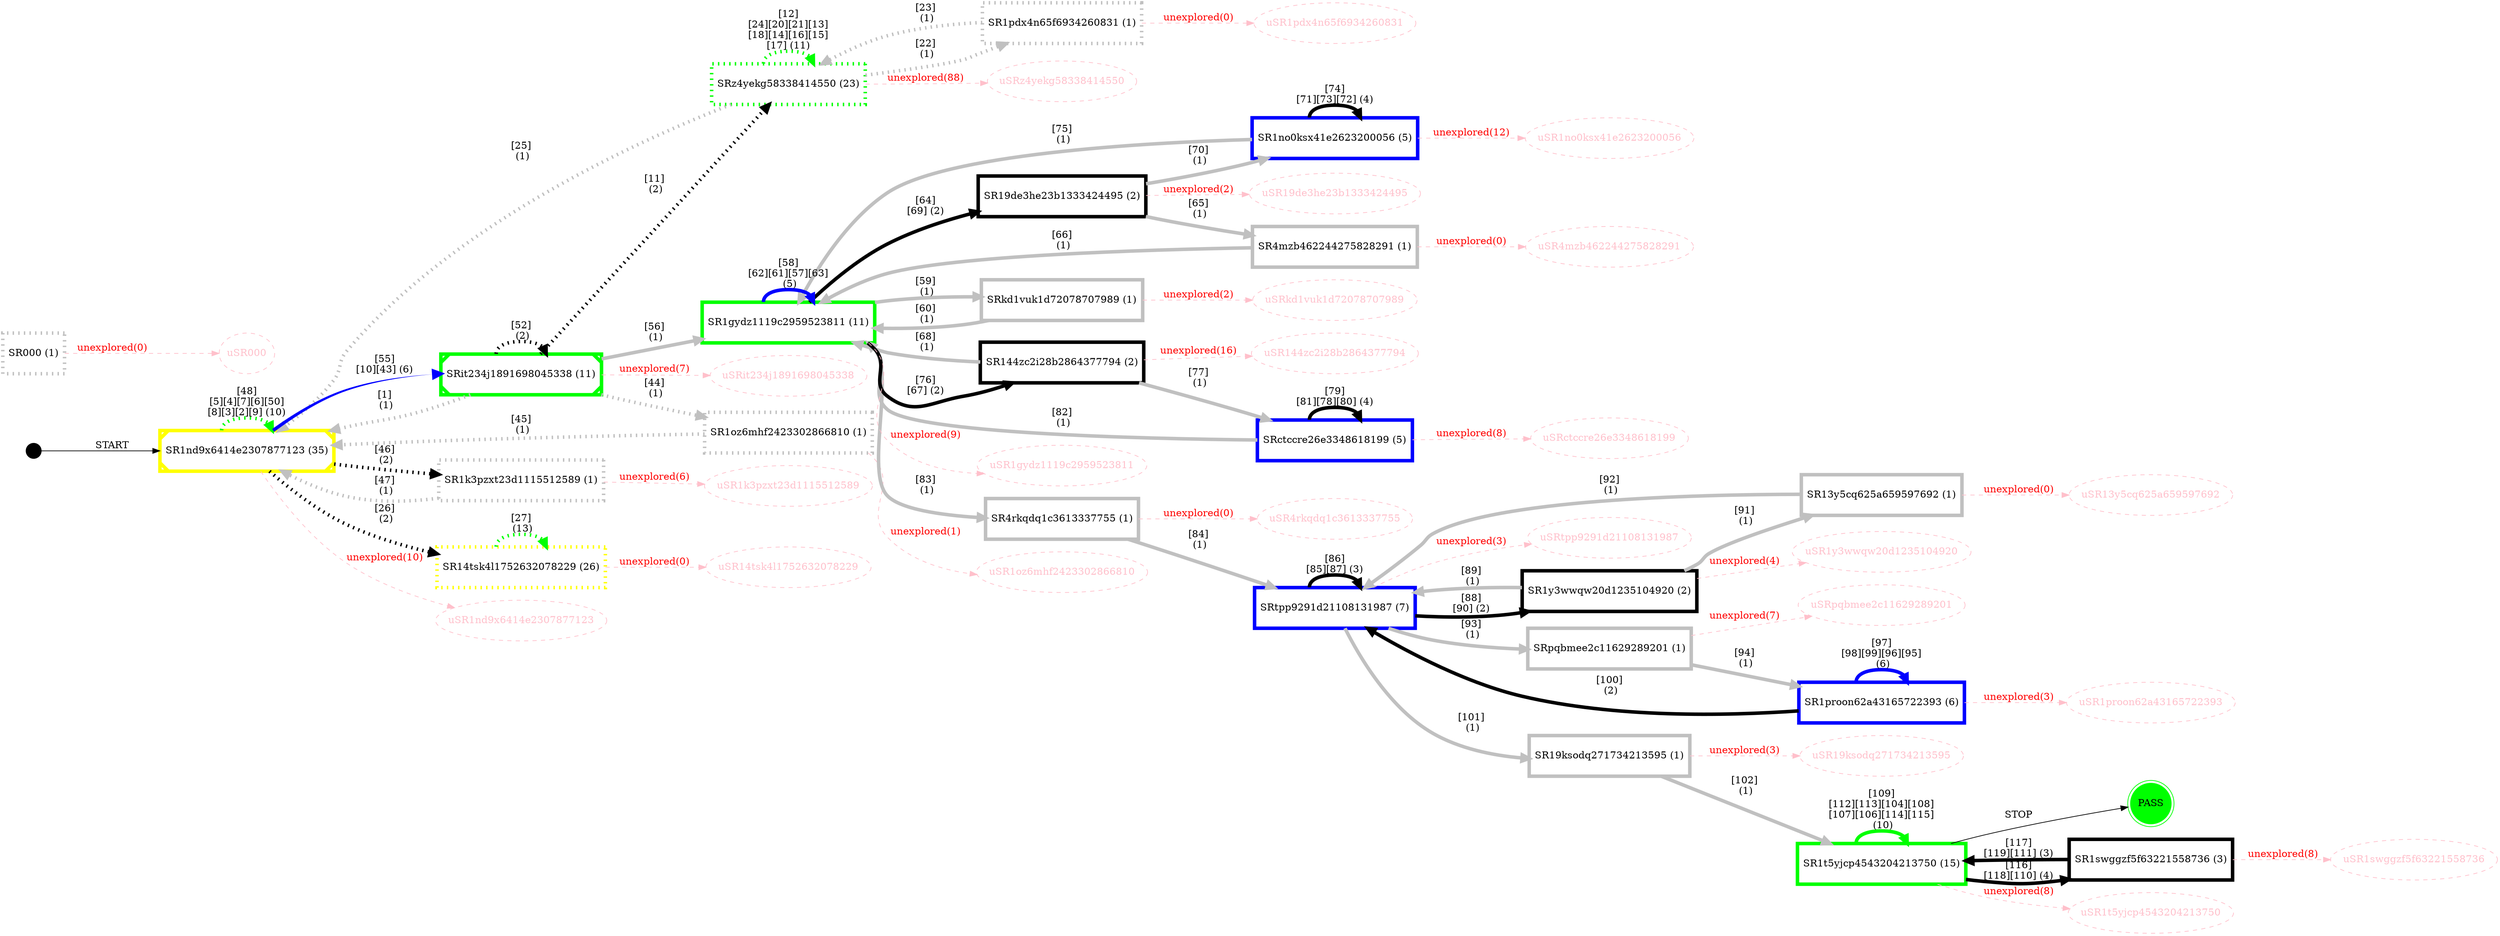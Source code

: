 digraph TESTAR {
rankdir=LR;
ENTRY [shape=point, height=0.3, style=solid, color=black];
node [fixedsize=false, shape=rect, style=solid, color=black, fontcolor=black, height=0.8];
SRctccre26e3348618199 [label="SRctccre26e3348618199 (5)", style=solid, color=blue, penwidth=5];
SR4rkqdq1c3613337755 [label="SR4rkqdq1c3613337755 (1)", style=solid, color=grey, penwidth=5];
SRpqbmee2c11629289201 [label="SRpqbmee2c11629289201 (1)", style=solid, color=grey, penwidth=5];
SR1proon62a43165722393 [label="SR1proon62a43165722393 (6)", style=solid, color=blue, penwidth=5];
SRtpp9291d21108131987 [label="SRtpp9291d21108131987 (7)", style=solid, color=blue, penwidth=5];
SRz4yekg58338414550 [label="SRz4yekg58338414550 (23)", style=dotted, color=green, penwidth=5];
SR1oz6mhf2423302866810 [label="SR1oz6mhf2423302866810 (1)", style=dotted, color=grey, penwidth=5];
SR000 [label="SR000 (1)", style=dotted, color=grey, penwidth=5];
SR1k3pzxt23d1115512589 [label="SR1k3pzxt23d1115512589 (1)", style=dotted, color=grey, penwidth=5];
SR14tsk4l1752632078229 [label="SR14tsk4l1752632078229 (26)", style=dotted, color=yellow, penwidth=5];
SR19ksodq271734213595 [label="SR19ksodq271734213595 (1)", style=solid, color=grey, penwidth=5];
SR19de3he23b1333424495 [label="SR19de3he23b1333424495 (2)", style=solid, color=black, penwidth=5];
SR1swggzf5f63221558736 [label="SR1swggzf5f63221558736 (3)", style=solid, color=black, penwidth=5];
SR1no0ksx41e2623200056 [label="SR1no0ksx41e2623200056 (5)", style=solid, color=blue, penwidth=5];
SR144zc2i28b2864377794 [label="SR144zc2i28b2864377794 (2)", style=solid, color=black, penwidth=5];
SR1nd9x6414e2307877123 [label="SR1nd9x6414e2307877123 (35)", style=diagonals, color=yellow, penwidth=5];
SR1pdx4n65f6934260831 [label="SR1pdx4n65f6934260831 (1)", style=dotted, color=grey, penwidth=5];
SR1y3wwqw20d1235104920 [label="SR1y3wwqw20d1235104920 (2)", style=solid, color=black, penwidth=5];
SRkd1vuk1d72078707989 [label="SRkd1vuk1d72078707989 (1)", style=solid, color=grey, penwidth=5];
SR1gydz1119c2959523811 [label="SR1gydz1119c2959523811 (11)", style=solid, color=green, penwidth=5];
SRit234j1891698045338 [label="SRit234j1891698045338 (11)", style=diagonals, color=green, penwidth=5];
SR13y5cq625a659597692 [label="SR13y5cq625a659597692 (1)", style=solid, color=grey, penwidth=5];
SR1t5yjcp4543204213750 [label="SR1t5yjcp4543204213750 (15)", style=solid, color=green, penwidth=5];
SR4mzb462244275828291 [label="SR4mzb462244275828291 (1)", style=solid, color=grey, penwidth=5];
PASS [fixedsize=false, shape=doublecircle, style=filled, color=green, fontcolor=black, height=0.8];
node [fixedsize=false, shape=ellipse, style=dashed, color=pink, fontcolor=pink, height=0.8];
SRctccre26e3348618199 -> uSRctccre26e3348618199 [color=pink, fontcolor=red, label="unexplored(8)", style=dashed];
SR4rkqdq1c3613337755 -> uSR4rkqdq1c3613337755 [color=pink, fontcolor=red, label="unexplored(0)", style=dashed];
SRpqbmee2c11629289201 -> uSRpqbmee2c11629289201 [color=pink, fontcolor=red, label="unexplored(7)", style=dashed];
SR1proon62a43165722393 -> uSR1proon62a43165722393 [color=pink, fontcolor=red, label="unexplored(3)", style=dashed];
SRtpp9291d21108131987 -> uSRtpp9291d21108131987 [color=pink, fontcolor=red, label="unexplored(3)", style=dashed];
SRz4yekg58338414550 -> uSRz4yekg58338414550 [color=pink, fontcolor=red, label="unexplored(88)", style=dashed];
SR1oz6mhf2423302866810 -> uSR1oz6mhf2423302866810 [color=pink, fontcolor=red, label="unexplored(1)", style=dashed];
SR000 -> uSR000 [color=pink, fontcolor=red, label="unexplored(0)", style=dashed];
SR1k3pzxt23d1115512589 -> uSR1k3pzxt23d1115512589 [color=pink, fontcolor=red, label="unexplored(6)", style=dashed];
SR14tsk4l1752632078229 -> uSR14tsk4l1752632078229 [color=pink, fontcolor=red, label="unexplored(0)", style=dashed];
SR19ksodq271734213595 -> uSR19ksodq271734213595 [color=pink, fontcolor=red, label="unexplored(3)", style=dashed];
SR19de3he23b1333424495 -> uSR19de3he23b1333424495 [color=pink, fontcolor=red, label="unexplored(2)", style=dashed];
SR1swggzf5f63221558736 -> uSR1swggzf5f63221558736 [color=pink, fontcolor=red, label="unexplored(8)", style=dashed];
SR1no0ksx41e2623200056 -> uSR1no0ksx41e2623200056 [color=pink, fontcolor=red, label="unexplored(12)", style=dashed];
SR144zc2i28b2864377794 -> uSR144zc2i28b2864377794 [color=pink, fontcolor=red, label="unexplored(16)", style=dashed];
SR1nd9x6414e2307877123 -> uSR1nd9x6414e2307877123 [color=pink, fontcolor=red, label="unexplored(10)", style=dashed];
SR1pdx4n65f6934260831 -> uSR1pdx4n65f6934260831 [color=pink, fontcolor=red, label="unexplored(0)", style=dashed];
SR1y3wwqw20d1235104920 -> uSR1y3wwqw20d1235104920 [color=pink, fontcolor=red, label="unexplored(4)", style=dashed];
SRkd1vuk1d72078707989 -> uSRkd1vuk1d72078707989 [color=pink, fontcolor=red, label="unexplored(2)", style=dashed];
SR1gydz1119c2959523811 -> uSR1gydz1119c2959523811 [color=pink, fontcolor=red, label="unexplored(9)", style=dashed];
SRit234j1891698045338 -> uSRit234j1891698045338 [color=pink, fontcolor=red, label="unexplored(7)", style=dashed];
SR13y5cq625a659597692 -> uSR13y5cq625a659597692 [color=pink, fontcolor=red, label="unexplored(0)", style=dashed];
SR1t5yjcp4543204213750 -> uSR1t5yjcp4543204213750 [color=pink, fontcolor=red, label="unexplored(8)", style=dashed];
SR4mzb462244275828291 -> uSR4mzb462244275828291 [color=pink, fontcolor=red, label="unexplored(0)", style=dashed];
node [fixedsize=false, shape=rect, style=solid, color=black, fontcolor=black, height=0.8];
SRctccre26e3348618199 -> SRctccre26e3348618199 [color=black, label="[79]
[81][78][80] (4)", style=solid, penwidth=5];
SR144zc2i28b2864377794 -> SRctccre26e3348618199 [color=grey, label="[77]
 (1)", style=solid, penwidth=5];
SR1gydz1119c2959523811 -> SR4rkqdq1c3613337755 [color=grey, label="[83]
 (1)", style=solid, penwidth=5];
SRtpp9291d21108131987 -> SRpqbmee2c11629289201 [color=grey, label="[93]
 (1)", style=solid, penwidth=5];
SRpqbmee2c11629289201 -> SR1proon62a43165722393 [color=grey, label="[94]
 (1)", style=solid, penwidth=5];
SR1proon62a43165722393 -> SR1proon62a43165722393 [color=blue, label="[97]
[98][99][96][95]
 (6)", style=solid, penwidth=5];
SR4rkqdq1c3613337755 -> SRtpp9291d21108131987 [color=grey, label="[84]
 (1)", style=solid, penwidth=5];
SR1proon62a43165722393 -> SRtpp9291d21108131987 [color=black, label="[100]
 (2)", style=solid, penwidth=5];
SRtpp9291d21108131987 -> SRtpp9291d21108131987 [color=black, label="[86]
[85][87] (3)", style=solid, penwidth=5];
SR1y3wwqw20d1235104920 -> SRtpp9291d21108131987 [color=grey, label="[89]
 (1)", style=solid, penwidth=5];
SR13y5cq625a659597692 -> SRtpp9291d21108131987 [color=grey, label="[92]
 (1)", style=solid, penwidth=5];
SRz4yekg58338414550 -> SRz4yekg58338414550 [color=green, label="[12]
[24][20][21][13]
[18][14][16][15]
[17] (11)", style=dotted, penwidth=5];
SR1pdx4n65f6934260831 -> SRz4yekg58338414550 [color=grey, label="[23]
 (1)", style=dotted, penwidth=5];
SRit234j1891698045338 -> SRz4yekg58338414550 [color=black, label="[11]
 (2)", style=dotted, penwidth=5];
SRit234j1891698045338 -> SR1oz6mhf2423302866810 [color=grey, label="[44]
 (1)", style=dotted, penwidth=5];
SR1nd9x6414e2307877123 -> SR1k3pzxt23d1115512589 [color=black, label="[46]
 (2)", style=dotted, penwidth=5];
SR14tsk4l1752632078229 -> SR14tsk4l1752632078229 [color=green, label="[27]
 (13)", style=dotted, penwidth=5];
SR1nd9x6414e2307877123 -> SR14tsk4l1752632078229 [color=black, label="[26]
 (2)", style=dotted, penwidth=5];
SRtpp9291d21108131987 -> SR19ksodq271734213595 [color=grey, label="[101]
 (1)", style=solid, penwidth=5];
SR1gydz1119c2959523811 -> SR19de3he23b1333424495 [color=black, label="[64]
[69] (2)", style=solid, penwidth=5];
SR1t5yjcp4543204213750 -> SR1swggzf5f63221558736 [color=black, label="[116]
[118][110] (4)", style=solid, penwidth=5];
SR19de3he23b1333424495 -> SR1no0ksx41e2623200056 [color=grey, label="[70]
 (1)", style=solid, penwidth=5];
SR1no0ksx41e2623200056 -> SR1no0ksx41e2623200056 [color=black, label="[74]
[71][73][72] (4)", style=solid, penwidth=5];
SR1gydz1119c2959523811 -> SR144zc2i28b2864377794 [color=black, label="[76]
[67] (2)", style=solid, penwidth=5];
SRz4yekg58338414550 -> SR1nd9x6414e2307877123 [color=grey, label="[25]
 (1)", style=dotted, penwidth=5];
SR1oz6mhf2423302866810 -> SR1nd9x6414e2307877123 [color=grey, label="[45]
 (1)", style=dotted, penwidth=5];
SR1k3pzxt23d1115512589 -> SR1nd9x6414e2307877123 [color=grey, label="[47]
 (1)", style=dotted, penwidth=5];
SR1nd9x6414e2307877123 -> SR1nd9x6414e2307877123 [color=green, label="[48]
[5][4][7][6][50]
[8][3][2][9] (10)", style=dotted, penwidth=5];
SRit234j1891698045338 -> SR1nd9x6414e2307877123 [color=grey, label="[1]
 (1)", style=dotted, penwidth=5];
SRz4yekg58338414550 -> SR1pdx4n65f6934260831 [color=grey, label="[22]
 (1)", style=dotted, penwidth=5];
SRtpp9291d21108131987 -> SR1y3wwqw20d1235104920 [color=black, label="[88]
[90] (2)", style=solid, penwidth=5];
SR1gydz1119c2959523811 -> SRkd1vuk1d72078707989 [color=grey, label="[59]
 (1)", style=solid, penwidth=5];
SRctccre26e3348618199 -> SR1gydz1119c2959523811 [color=grey, label="[82]
 (1)", style=solid, penwidth=5];
SR1no0ksx41e2623200056 -> SR1gydz1119c2959523811 [color=grey, label="[75]
 (1)", style=solid, penwidth=5];
SR144zc2i28b2864377794 -> SR1gydz1119c2959523811 [color=grey, label="[68]
 (1)", style=solid, penwidth=5];
SRkd1vuk1d72078707989 -> SR1gydz1119c2959523811 [color=grey, label="[60]
 (1)", style=solid, penwidth=5];
SR1gydz1119c2959523811 -> SR1gydz1119c2959523811 [color=blue, label="[58]
[62][61][57][63]
 (5)", style=solid, penwidth=5];
SRit234j1891698045338 -> SR1gydz1119c2959523811 [color=grey, label="[56]
 (1)", style=solid, penwidth=5];
SR4mzb462244275828291 -> SR1gydz1119c2959523811 [color=grey, label="[66]
 (1)", style=solid, penwidth=5];
SR1nd9x6414e2307877123 -> SRit234j1891698045338 [color=blue, label="[55]
[10][43] (6)", style=tapered, penwidth=3, arrowtail=none, penwidth=5];
SRit234j1891698045338 -> SRit234j1891698045338 [color=black, label="[52]
 (2)", style=dotted, penwidth=5];
SR1y3wwqw20d1235104920 -> SR13y5cq625a659597692 [color=grey, label="[91]
 (1)", style=solid, penwidth=5];
SR19ksodq271734213595 -> SR1t5yjcp4543204213750 [color=grey, label="[102]
 (1)", style=solid, penwidth=5];
SR1swggzf5f63221558736 -> SR1t5yjcp4543204213750 [color=black, label="[117]
[119][111] (3)", style=solid, penwidth=5];
SR1t5yjcp4543204213750 -> SR1t5yjcp4543204213750 [color=green, label="[109]
[112][113][104][108]
[107][106][114][115]
 (10)", style=solid, penwidth=5];
SR19de3he23b1333424495 -> SR4mzb462244275828291 [color=grey, label="[65]
 (1)", style=solid, penwidth=5];
ENTRY -> SR1nd9x6414e2307877123 [color=black, label="START", style=solid];
SR1t5yjcp4543204213750 -> PASS [color=black, label="STOP", style=solid];
}

